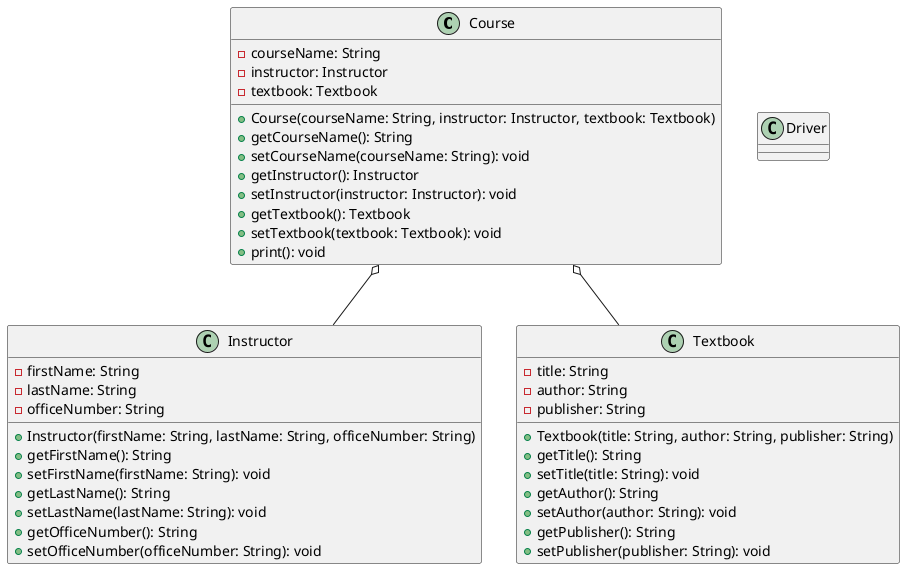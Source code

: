 @startuml classdiagram3

class Course {
  - courseName: String
  - instructor: Instructor
  - textbook: Textbook

  + Course(courseName: String, instructor: Instructor, textbook: Textbook)
  + getCourseName(): String
  + setCourseName(courseName: String): void
  + getInstructor(): Instructor
  + setInstructor(instructor: Instructor): void
  + getTextbook(): Textbook
  + setTextbook(textbook: Textbook): void
  + print(): void
}

class Instructor {
  - firstName: String
  - lastName: String
  - officeNumber: String

  + Instructor(firstName: String, lastName: String, officeNumber: String)
  + getFirstName(): String
  + setFirstName(firstName: String): void
  + getLastName(): String
  + setLastName(lastName: String): void
  + getOfficeNumber(): String
  + setOfficeNumber(officeNumber: String): void
}

class Textbook {
  - title: String
  - author: String
  - publisher: String

  + Textbook(title: String, author: String, publisher: String)
  + getTitle(): String
  + setTitle(title: String): void
  + getAuthor(): String
  + setAuthor(author: String): void
  + getPublisher(): String
  + setPublisher(publisher: String): void
}

class Driver {
  
}

Course o-- Instructor
Course o-- Textbook

@enduml
